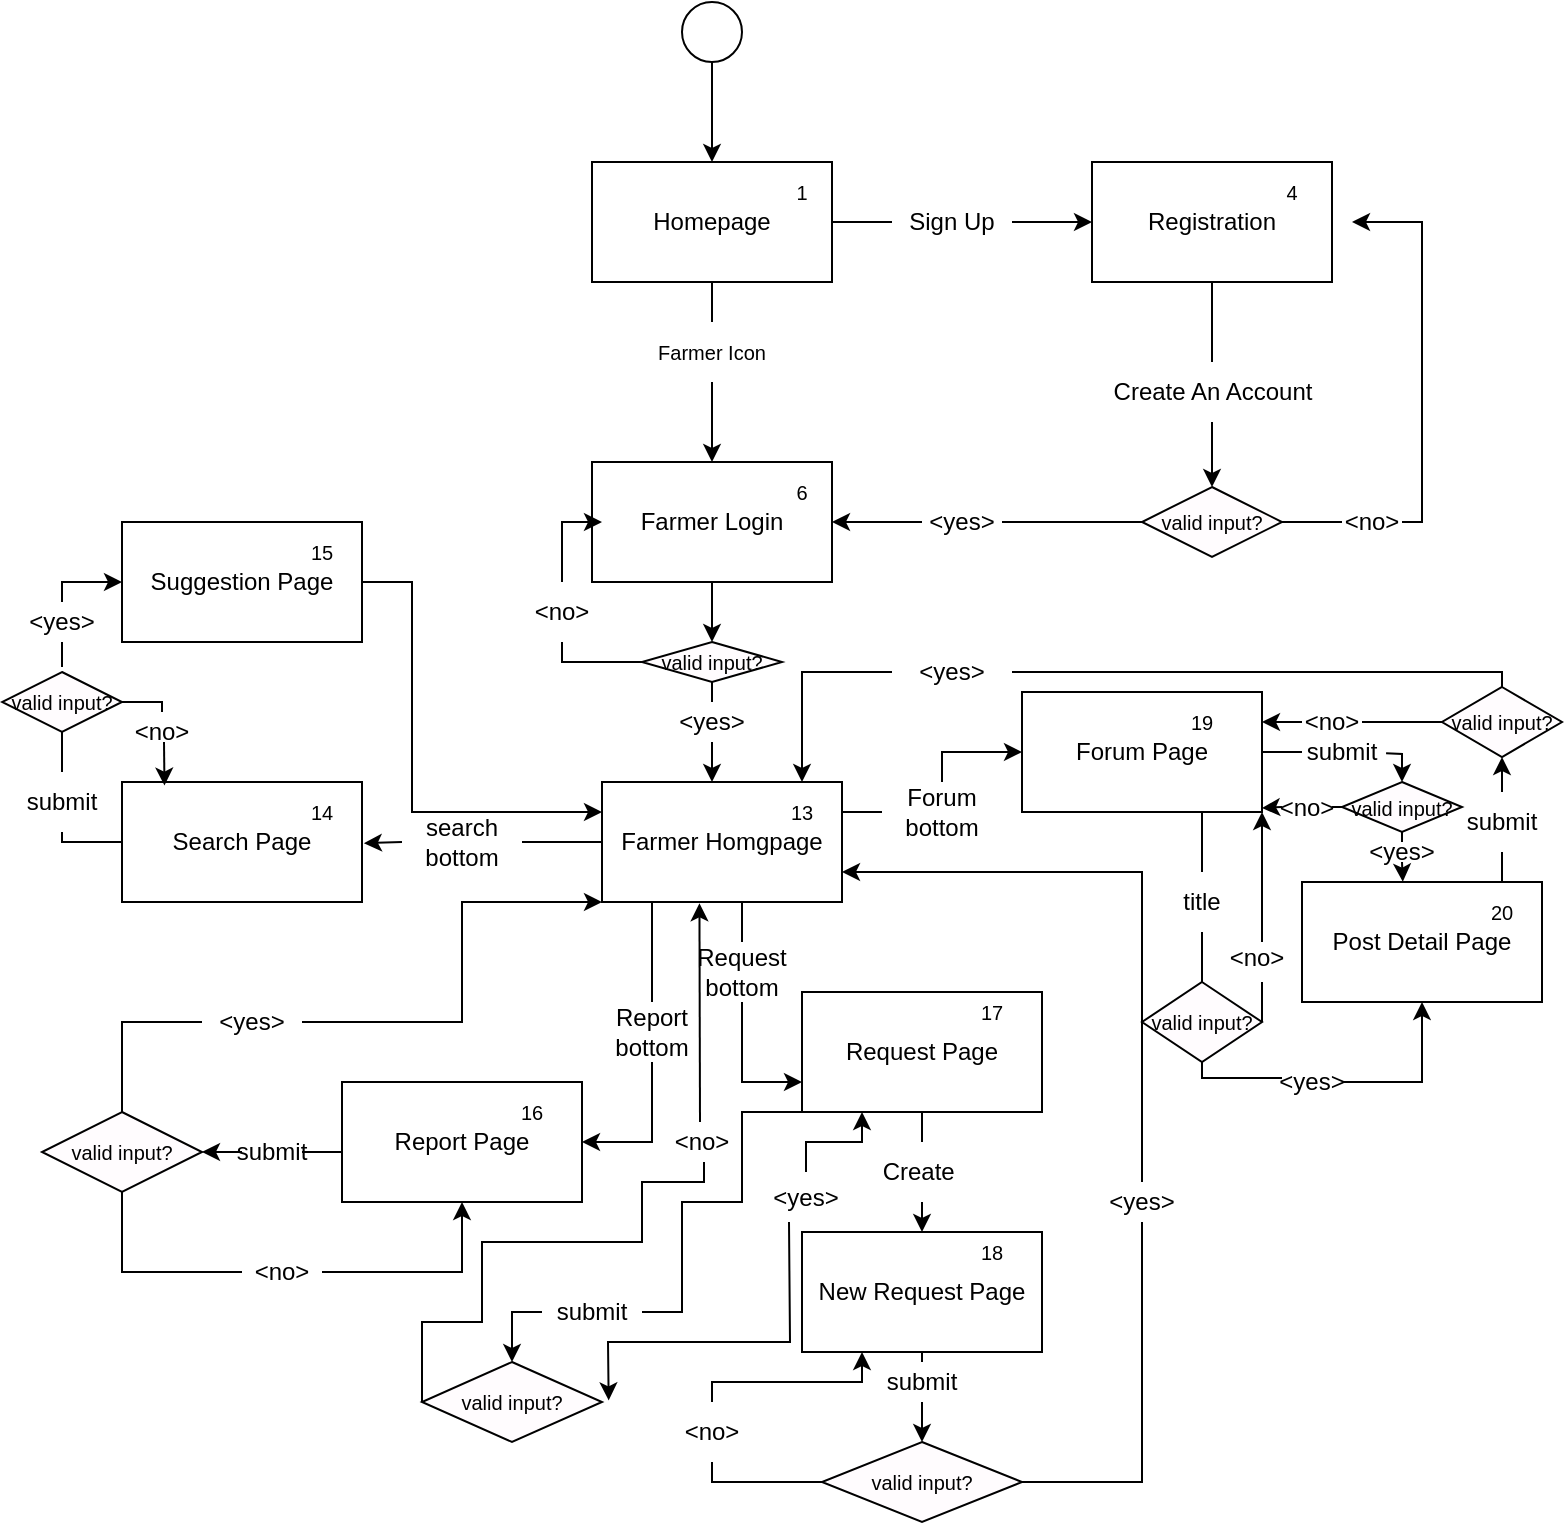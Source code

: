 <mxfile version="16.0.2" type="device"><diagram id="eV7qwutYXhIIOs2wXCP0" name="第 1 页"><mxGraphModel dx="1273" dy="1053" grid="1" gridSize="10" guides="1" tooltips="1" connect="1" arrows="1" fold="1" page="1" pageScale="1" pageWidth="827" pageHeight="1169" math="0" shadow="0"><root><mxCell id="0"/><mxCell id="1" parent="0"/><mxCell id="K3CAj2n9htsPDoKTDyYE-1" value="Homepage" style="rounded=0;whiteSpace=wrap;html=1;" vertex="1" parent="1"><mxGeometry x="305" y="170" width="120" height="60" as="geometry"/></mxCell><mxCell id="K3CAj2n9htsPDoKTDyYE-2" value="Registration" style="rounded=0;whiteSpace=wrap;html=1;" vertex="1" parent="1"><mxGeometry x="555" y="170" width="120" height="60" as="geometry"/></mxCell><mxCell id="K3CAj2n9htsPDoKTDyYE-3" value="" style="ellipse;whiteSpace=wrap;html=1;aspect=fixed;" vertex="1" parent="1"><mxGeometry x="350" y="90" width="30" height="30" as="geometry"/></mxCell><mxCell id="K3CAj2n9htsPDoKTDyYE-4" value="" style="endArrow=classic;html=1;rounded=0;entryX=0.5;entryY=0;entryDx=0;entryDy=0;exitX=0.5;exitY=1;exitDx=0;exitDy=0;" edge="1" parent="1" source="K3CAj2n9htsPDoKTDyYE-3" target="K3CAj2n9htsPDoKTDyYE-1"><mxGeometry width="50" height="50" relative="1" as="geometry"><mxPoint x="355" y="150" as="sourcePoint"/><mxPoint x="405" y="100" as="targetPoint"/></mxGeometry></mxCell><mxCell id="K3CAj2n9htsPDoKTDyYE-5" value="Farmer Login" style="rounded=0;whiteSpace=wrap;html=1;" vertex="1" parent="1"><mxGeometry x="305" y="320" width="120" height="60" as="geometry"/></mxCell><mxCell id="K3CAj2n9htsPDoKTDyYE-6" value="" style="endArrow=classic;html=1;rounded=0;exitX=1;exitY=0.5;exitDx=0;exitDy=0;entryX=0;entryY=0.5;entryDx=0;entryDy=0;startArrow=none;" edge="1" parent="1" source="K3CAj2n9htsPDoKTDyYE-7" target="K3CAj2n9htsPDoKTDyYE-2"><mxGeometry width="50" height="50" relative="1" as="geometry"><mxPoint x="495" y="340" as="sourcePoint"/><mxPoint x="545" y="290" as="targetPoint"/></mxGeometry></mxCell><mxCell id="K3CAj2n9htsPDoKTDyYE-9" value="" style="endArrow=classic;html=1;rounded=0;exitX=0.5;exitY=1;exitDx=0;exitDy=0;entryX=0.5;entryY=0;entryDx=0;entryDy=0;" edge="1" parent="1" source="K3CAj2n9htsPDoKTDyYE-5" target="K3CAj2n9htsPDoKTDyYE-10"><mxGeometry width="50" height="50" relative="1" as="geometry"><mxPoint x="370" y="380" as="sourcePoint"/><mxPoint x="370" y="410" as="targetPoint"/></mxGeometry></mxCell><mxCell id="K3CAj2n9htsPDoKTDyYE-10" value="&lt;span style=&quot;font-size: 10px&quot;&gt;valid input?&lt;/span&gt;" style="rhombus;whiteSpace=wrap;html=1;fillColor=#FFFCFE;" vertex="1" parent="1"><mxGeometry x="330" y="410" width="70" height="20" as="geometry"/></mxCell><mxCell id="K3CAj2n9htsPDoKTDyYE-11" value="" style="endArrow=classic;html=1;rounded=0;entryX=0;entryY=0.5;entryDx=0;entryDy=0;startArrow=none;" edge="1" parent="1" source="K3CAj2n9htsPDoKTDyYE-13"><mxGeometry width="50" height="50" relative="1" as="geometry"><mxPoint x="500" y="490" as="sourcePoint"/><mxPoint x="310" y="350" as="targetPoint"/><Array as="points"><mxPoint x="290" y="350"/></Array></mxGeometry></mxCell><mxCell id="K3CAj2n9htsPDoKTDyYE-12" value="" style="endArrow=classic;html=1;rounded=0;exitX=0.5;exitY=1;exitDx=0;exitDy=0;startArrow=none;" edge="1" parent="1" source="K3CAj2n9htsPDoKTDyYE-50"><mxGeometry width="50" height="50" relative="1" as="geometry"><mxPoint x="505" y="325" as="sourcePoint"/><mxPoint x="365" y="480" as="targetPoint"/></mxGeometry></mxCell><mxCell id="K3CAj2n9htsPDoKTDyYE-16" value="1" style="text;html=1;strokeColor=none;fillColor=none;align=center;verticalAlign=middle;whiteSpace=wrap;rounded=0;fontSize=10;" vertex="1" parent="1"><mxGeometry x="380" y="170" width="60" height="30" as="geometry"/></mxCell><mxCell id="K3CAj2n9htsPDoKTDyYE-17" value="4" style="text;html=1;strokeColor=none;fillColor=none;align=center;verticalAlign=middle;whiteSpace=wrap;rounded=0;fontSize=10;" vertex="1" parent="1"><mxGeometry x="625" y="170" width="60" height="30" as="geometry"/></mxCell><mxCell id="K3CAj2n9htsPDoKTDyYE-18" value="6" style="text;html=1;strokeColor=none;fillColor=none;align=center;verticalAlign=middle;whiteSpace=wrap;rounded=0;fontSize=10;" vertex="1" parent="1"><mxGeometry x="380" y="320" width="60" height="30" as="geometry"/></mxCell><mxCell id="K3CAj2n9htsPDoKTDyYE-23" value="" style="endArrow=classic;html=1;rounded=0;fontSize=10;exitX=0.5;exitY=1;exitDx=0;exitDy=0;startArrow=none;" edge="1" parent="1" source="K3CAj2n9htsPDoKTDyYE-26" target="K3CAj2n9htsPDoKTDyYE-24"><mxGeometry width="50" height="50" relative="1" as="geometry"><mxPoint x="400" y="340" as="sourcePoint"/><mxPoint x="622" y="280" as="targetPoint"/></mxGeometry></mxCell><mxCell id="K3CAj2n9htsPDoKTDyYE-24" value="valid input?" style="rhombus;whiteSpace=wrap;html=1;fontSize=10;fillColor=#FFFCFE;" vertex="1" parent="1"><mxGeometry x="580" y="332.5" width="70" height="35" as="geometry"/></mxCell><mxCell id="K3CAj2n9htsPDoKTDyYE-25" value="" style="endArrow=classic;html=1;rounded=0;fontSize=10;exitX=0;exitY=0.5;exitDx=0;exitDy=0;entryX=0.75;entryY=1;entryDx=0;entryDy=0;startArrow=none;strokeColor=#000000;" edge="1" parent="1" source="K3CAj2n9htsPDoKTDyYE-27" target="K3CAj2n9htsPDoKTDyYE-18"><mxGeometry width="50" height="50" relative="1" as="geometry"><mxPoint x="400" y="340" as="sourcePoint"/><mxPoint x="450" y="290" as="targetPoint"/><Array as="points"/></mxGeometry></mxCell><mxCell id="K3CAj2n9htsPDoKTDyYE-28" value="" style="endArrow=classic;html=1;rounded=0;fontSize=10;entryX=1;entryY=1;entryDx=0;entryDy=0;startArrow=none;exitX=1;exitY=0.5;exitDx=0;exitDy=0;" edge="1" parent="1" source="K3CAj2n9htsPDoKTDyYE-29" target="K3CAj2n9htsPDoKTDyYE-17"><mxGeometry width="50" height="50" relative="1" as="geometry"><mxPoint x="720" y="353" as="sourcePoint"/><mxPoint x="450" y="290" as="targetPoint"/><Array as="points"><mxPoint x="720" y="350"/><mxPoint x="720" y="280"/><mxPoint x="720" y="200"/></Array></mxGeometry></mxCell><mxCell id="K3CAj2n9htsPDoKTDyYE-7" value="Sign Up" style="text;html=1;strokeColor=none;fillColor=none;align=center;verticalAlign=middle;whiteSpace=wrap;rounded=0;" vertex="1" parent="1"><mxGeometry x="455" y="185" width="60" height="30" as="geometry"/></mxCell><mxCell id="K3CAj2n9htsPDoKTDyYE-35" value="" style="endArrow=none;html=1;rounded=0;exitX=1;exitY=0.5;exitDx=0;exitDy=0;entryX=0;entryY=0.5;entryDx=0;entryDy=0;" edge="1" parent="1" source="K3CAj2n9htsPDoKTDyYE-1" target="K3CAj2n9htsPDoKTDyYE-7"><mxGeometry width="50" height="50" relative="1" as="geometry"><mxPoint x="425" y="200" as="sourcePoint"/><mxPoint x="555" y="200" as="targetPoint"/></mxGeometry></mxCell><mxCell id="K3CAj2n9htsPDoKTDyYE-26" value="Create An Account" style="text;html=1;strokeColor=none;fillColor=none;align=center;verticalAlign=middle;whiteSpace=wrap;rounded=0;" vertex="1" parent="1"><mxGeometry x="562.5" y="270" width="105" height="30" as="geometry"/></mxCell><mxCell id="K3CAj2n9htsPDoKTDyYE-36" value="" style="endArrow=none;html=1;rounded=0;fontSize=10;exitX=0.5;exitY=1;exitDx=0;exitDy=0;" edge="1" parent="1" source="K3CAj2n9htsPDoKTDyYE-2" target="K3CAj2n9htsPDoKTDyYE-26"><mxGeometry width="50" height="50" relative="1" as="geometry"><mxPoint x="615" y="230" as="sourcePoint"/><mxPoint x="615" y="335" as="targetPoint"/></mxGeometry></mxCell><mxCell id="K3CAj2n9htsPDoKTDyYE-29" value="&amp;lt;no&amp;gt;" style="text;html=1;strokeColor=none;fillColor=none;align=center;verticalAlign=middle;whiteSpace=wrap;rounded=0;" vertex="1" parent="1"><mxGeometry x="680" y="340" width="30" height="20" as="geometry"/></mxCell><mxCell id="K3CAj2n9htsPDoKTDyYE-38" value="" style="endArrow=none;html=1;rounded=0;fontSize=10;exitX=1;exitY=0.5;exitDx=0;exitDy=0;" edge="1" parent="1" source="K3CAj2n9htsPDoKTDyYE-24" target="K3CAj2n9htsPDoKTDyYE-29"><mxGeometry width="50" height="50" relative="1" as="geometry"><mxPoint x="625" y="350" as="sourcePoint"/><mxPoint x="710" y="285" as="targetPoint"/><Array as="points"/></mxGeometry></mxCell><mxCell id="K3CAj2n9htsPDoKTDyYE-27" value="&amp;lt;yes&amp;gt;" style="text;html=1;strokeColor=none;fillColor=none;align=center;verticalAlign=middle;whiteSpace=wrap;rounded=0;" vertex="1" parent="1"><mxGeometry x="470" y="335" width="40" height="30" as="geometry"/></mxCell><mxCell id="K3CAj2n9htsPDoKTDyYE-41" value="" style="endArrow=none;html=1;rounded=0;fontSize=10;exitX=0;exitY=0.5;exitDx=0;exitDy=0;entryX=1;entryY=0.5;entryDx=0;entryDy=0;strokeColor=#000000;" edge="1" parent="1" source="K3CAj2n9htsPDoKTDyYE-24" target="K3CAj2n9htsPDoKTDyYE-27"><mxGeometry width="50" height="50" relative="1" as="geometry"><mxPoint x="605" y="350" as="sourcePoint"/><mxPoint x="425" y="350" as="targetPoint"/><Array as="points"><mxPoint x="570" y="350"/></Array></mxGeometry></mxCell><mxCell id="K3CAj2n9htsPDoKTDyYE-45" value="" style="endArrow=classic;html=1;rounded=0;fontSize=10;strokeColor=#000000;exitX=0.5;exitY=1;exitDx=0;exitDy=0;entryX=0.5;entryY=0;entryDx=0;entryDy=0;startArrow=none;" edge="1" parent="1" source="K3CAj2n9htsPDoKTDyYE-46" target="K3CAj2n9htsPDoKTDyYE-5"><mxGeometry width="50" height="50" relative="1" as="geometry"><mxPoint x="400" y="330" as="sourcePoint"/><mxPoint x="450" y="280" as="targetPoint"/></mxGeometry></mxCell><mxCell id="K3CAj2n9htsPDoKTDyYE-46" value="Farmer Icon" style="text;html=1;strokeColor=none;fillColor=none;align=center;verticalAlign=middle;whiteSpace=wrap;rounded=0;fontSize=10;" vertex="1" parent="1"><mxGeometry x="335" y="250" width="60" height="30" as="geometry"/></mxCell><mxCell id="K3CAj2n9htsPDoKTDyYE-47" value="" style="endArrow=none;html=1;rounded=0;fontSize=10;strokeColor=#000000;exitX=0.5;exitY=1;exitDx=0;exitDy=0;entryX=0.5;entryY=0;entryDx=0;entryDy=0;" edge="1" parent="1" source="K3CAj2n9htsPDoKTDyYE-1" target="K3CAj2n9htsPDoKTDyYE-46"><mxGeometry width="50" height="50" relative="1" as="geometry"><mxPoint x="365" y="230" as="sourcePoint"/><mxPoint x="365" y="320" as="targetPoint"/></mxGeometry></mxCell><mxCell id="K3CAj2n9htsPDoKTDyYE-13" value="&amp;lt;no&amp;gt;" style="text;html=1;strokeColor=none;fillColor=none;align=center;verticalAlign=middle;whiteSpace=wrap;rounded=0;" vertex="1" parent="1"><mxGeometry x="260" y="380" width="60" height="30" as="geometry"/></mxCell><mxCell id="K3CAj2n9htsPDoKTDyYE-48" value="" style="endArrow=none;html=1;rounded=0;exitX=0;exitY=0.5;exitDx=0;exitDy=0;" edge="1" parent="1" source="K3CAj2n9htsPDoKTDyYE-10" target="K3CAj2n9htsPDoKTDyYE-13"><mxGeometry width="50" height="50" relative="1" as="geometry"><mxPoint x="365" y="420" as="sourcePoint"/><mxPoint x="310" y="350" as="targetPoint"/><Array as="points"><mxPoint x="290" y="420"/></Array></mxGeometry></mxCell><mxCell id="K3CAj2n9htsPDoKTDyYE-50" value="&amp;lt;yes&amp;gt;" style="text;html=1;strokeColor=none;fillColor=none;align=center;verticalAlign=middle;whiteSpace=wrap;rounded=0;" vertex="1" parent="1"><mxGeometry x="340" y="440" width="50" height="20" as="geometry"/></mxCell><mxCell id="K3CAj2n9htsPDoKTDyYE-51" value="" style="endArrow=none;html=1;rounded=0;exitX=0.5;exitY=1;exitDx=0;exitDy=0;" edge="1" parent="1" source="K3CAj2n9htsPDoKTDyYE-10" target="K3CAj2n9htsPDoKTDyYE-50"><mxGeometry width="50" height="50" relative="1" as="geometry"><mxPoint x="370" y="430" as="sourcePoint"/><mxPoint x="370" y="475" as="targetPoint"/></mxGeometry></mxCell><mxCell id="K3CAj2n9htsPDoKTDyYE-53" value="Farmer Homgpage" style="rounded=0;whiteSpace=wrap;html=1;" vertex="1" parent="1"><mxGeometry x="310" y="480" width="120" height="60" as="geometry"/></mxCell><mxCell id="K3CAj2n9htsPDoKTDyYE-54" value="Search Page" style="rounded=0;whiteSpace=wrap;html=1;" vertex="1" parent="1"><mxGeometry x="70" y="480" width="120" height="60" as="geometry"/></mxCell><mxCell id="K3CAj2n9htsPDoKTDyYE-55" value="Report Page" style="rounded=0;whiteSpace=wrap;html=1;" vertex="1" parent="1"><mxGeometry x="180" y="630" width="120" height="60" as="geometry"/></mxCell><mxCell id="K3CAj2n9htsPDoKTDyYE-56" value="New Request Page" style="rounded=0;whiteSpace=wrap;html=1;" vertex="1" parent="1"><mxGeometry x="410" y="705" width="120" height="60" as="geometry"/></mxCell><mxCell id="K3CAj2n9htsPDoKTDyYE-57" value="Forum Page" style="rounded=0;whiteSpace=wrap;html=1;" vertex="1" parent="1"><mxGeometry x="520" y="435" width="120" height="60" as="geometry"/></mxCell><mxCell id="K3CAj2n9htsPDoKTDyYE-58" value="13" style="text;html=1;strokeColor=none;fillColor=none;align=center;verticalAlign=middle;whiteSpace=wrap;rounded=0;fontSize=10;" vertex="1" parent="1"><mxGeometry x="380" y="480" width="60" height="30" as="geometry"/></mxCell><mxCell id="K3CAj2n9htsPDoKTDyYE-59" value="14" style="text;html=1;strokeColor=none;fillColor=none;align=center;verticalAlign=middle;whiteSpace=wrap;rounded=0;fontSize=10;" vertex="1" parent="1"><mxGeometry x="140" y="480" width="60" height="30" as="geometry"/></mxCell><mxCell id="K3CAj2n9htsPDoKTDyYE-60" value="Suggestion Page" style="rounded=0;whiteSpace=wrap;html=1;" vertex="1" parent="1"><mxGeometry x="70" y="350" width="120" height="60" as="geometry"/></mxCell><mxCell id="K3CAj2n9htsPDoKTDyYE-61" value="15" style="text;html=1;strokeColor=none;fillColor=none;align=center;verticalAlign=middle;whiteSpace=wrap;rounded=0;fontSize=10;" vertex="1" parent="1"><mxGeometry x="140" y="350" width="60" height="30" as="geometry"/></mxCell><mxCell id="K3CAj2n9htsPDoKTDyYE-62" value="" style="endArrow=classic;html=1;rounded=0;fontSize=12;strokeColor=#000000;exitX=0;exitY=0.5;exitDx=0;exitDy=0;startArrow=none;entryX=0.849;entryY=1.02;entryDx=0;entryDy=0;entryPerimeter=0;" edge="1" parent="1" source="K3CAj2n9htsPDoKTDyYE-63" target="K3CAj2n9htsPDoKTDyYE-59"><mxGeometry width="50" height="50" relative="1" as="geometry"><mxPoint x="190" y="460" as="sourcePoint"/><mxPoint x="200" y="510" as="targetPoint"/></mxGeometry></mxCell><mxCell id="K3CAj2n9htsPDoKTDyYE-63" value="search bottom" style="text;html=1;strokeColor=none;fillColor=none;align=center;verticalAlign=middle;whiteSpace=wrap;rounded=0;fontSize=12;" vertex="1" parent="1"><mxGeometry x="210" y="495" width="60" height="30" as="geometry"/></mxCell><mxCell id="K3CAj2n9htsPDoKTDyYE-64" value="" style="endArrow=none;html=1;rounded=0;fontSize=12;strokeColor=#000000;exitX=0;exitY=0.5;exitDx=0;exitDy=0;" edge="1" parent="1" source="K3CAj2n9htsPDoKTDyYE-53" target="K3CAj2n9htsPDoKTDyYE-63"><mxGeometry width="50" height="50" relative="1" as="geometry"><mxPoint x="310" y="510" as="sourcePoint"/><mxPoint x="185" y="510" as="targetPoint"/></mxGeometry></mxCell><mxCell id="K3CAj2n9htsPDoKTDyYE-76" value="16" style="text;html=1;strokeColor=none;fillColor=none;align=center;verticalAlign=middle;whiteSpace=wrap;rounded=0;fontSize=10;" vertex="1" parent="1"><mxGeometry x="245" y="630" width="60" height="30" as="geometry"/></mxCell><mxCell id="K3CAj2n9htsPDoKTDyYE-77" value="" style="endArrow=classic;html=1;rounded=0;fontSize=12;strokeColor=#000000;exitX=0.5;exitY=1;exitDx=0;exitDy=0;startArrow=none;" edge="1" parent="1" source="K3CAj2n9htsPDoKTDyYE-80"><mxGeometry width="50" height="50" relative="1" as="geometry"><mxPoint x="320" y="460" as="sourcePoint"/><mxPoint x="300" y="660" as="targetPoint"/><Array as="points"><mxPoint x="335" y="660"/></Array></mxGeometry></mxCell><mxCell id="K3CAj2n9htsPDoKTDyYE-78" value="" style="endArrow=classic;html=1;rounded=0;fontSize=12;strokeColor=#000000;startArrow=none;exitX=0.5;exitY=1;exitDx=0;exitDy=0;entryX=0;entryY=0.75;entryDx=0;entryDy=0;" edge="1" parent="1" source="K3CAj2n9htsPDoKTDyYE-82" target="K3CAj2n9htsPDoKTDyYE-126"><mxGeometry width="50" height="50" relative="1" as="geometry"><mxPoint x="380" y="660" as="sourcePoint"/><mxPoint x="410" y="670" as="targetPoint"/><Array as="points"><mxPoint x="380" y="630"/></Array></mxGeometry></mxCell><mxCell id="K3CAj2n9htsPDoKTDyYE-80" value="Report bottom" style="text;html=1;strokeColor=none;fillColor=none;align=center;verticalAlign=middle;whiteSpace=wrap;rounded=0;fontSize=12;" vertex="1" parent="1"><mxGeometry x="305" y="590" width="60" height="30" as="geometry"/></mxCell><mxCell id="K3CAj2n9htsPDoKTDyYE-81" value="" style="endArrow=none;html=1;rounded=0;fontSize=12;strokeColor=#000000;entryX=0.5;entryY=0;entryDx=0;entryDy=0;" edge="1" parent="1" target="K3CAj2n9htsPDoKTDyYE-80"><mxGeometry width="50" height="50" relative="1" as="geometry"><mxPoint x="335" y="540" as="sourcePoint"/><mxPoint x="255" y="660" as="targetPoint"/><Array as="points"/></mxGeometry></mxCell><mxCell id="K3CAj2n9htsPDoKTDyYE-82" value="Request bottom" style="text;html=1;strokeColor=none;fillColor=none;align=center;verticalAlign=middle;whiteSpace=wrap;rounded=0;fontSize=12;" vertex="1" parent="1"><mxGeometry x="350" y="560" width="60" height="30" as="geometry"/></mxCell><mxCell id="K3CAj2n9htsPDoKTDyYE-83" value="" style="endArrow=none;html=1;rounded=0;fontSize=12;strokeColor=#000000;entryX=0.5;entryY=0;entryDx=0;entryDy=0;" edge="1" parent="1" target="K3CAj2n9htsPDoKTDyYE-82"><mxGeometry width="50" height="50" relative="1" as="geometry"><mxPoint x="380" y="540" as="sourcePoint"/><mxPoint x="410.0" y="660" as="targetPoint"/><Array as="points"/></mxGeometry></mxCell><mxCell id="K3CAj2n9htsPDoKTDyYE-85" value="&lt;span style=&quot;font-size: 10px&quot;&gt;valid input?&lt;/span&gt;" style="rhombus;whiteSpace=wrap;html=1;fillColor=#FFFCFE;" vertex="1" parent="1"><mxGeometry x="30" y="645" width="80" height="40" as="geometry"/></mxCell><mxCell id="K3CAj2n9htsPDoKTDyYE-86" value="" style="endArrow=classic;html=1;rounded=0;fontSize=12;strokeColor=#000000;entryX=1;entryY=0.5;entryDx=0;entryDy=0;startArrow=none;exitX=0;exitY=0.5;exitDx=0;exitDy=0;" edge="1" parent="1" source="K3CAj2n9htsPDoKTDyYE-168" target="K3CAj2n9htsPDoKTDyYE-85"><mxGeometry width="50" height="50" relative="1" as="geometry"><mxPoint x="160" y="665" as="sourcePoint"/><mxPoint x="80" y="660" as="targetPoint"/></mxGeometry></mxCell><mxCell id="K3CAj2n9htsPDoKTDyYE-88" value="" style="endArrow=classic;html=1;rounded=0;fontSize=12;strokeColor=#000000;exitX=1;exitY=0.5;exitDx=0;exitDy=0;entryX=0;entryY=1;entryDx=0;entryDy=0;startArrow=none;" edge="1" parent="1" source="K3CAj2n9htsPDoKTDyYE-91" target="K3CAj2n9htsPDoKTDyYE-53"><mxGeometry width="50" height="50" relative="1" as="geometry"><mxPoint x="70" y="640" as="sourcePoint"/><mxPoint x="60" y="615" as="targetPoint"/><Array as="points"><mxPoint x="240" y="600"/><mxPoint x="240" y="540"/></Array></mxGeometry></mxCell><mxCell id="K3CAj2n9htsPDoKTDyYE-91" value="&amp;lt;yes&amp;gt;" style="text;html=1;strokeColor=none;fillColor=none;align=center;verticalAlign=middle;whiteSpace=wrap;rounded=0;fontSize=12;" vertex="1" parent="1"><mxGeometry x="110" y="590" width="50" height="20" as="geometry"/></mxCell><mxCell id="K3CAj2n9htsPDoKTDyYE-92" value="" style="endArrow=none;html=1;rounded=0;fontSize=12;strokeColor=#000000;exitX=0.5;exitY=0;exitDx=0;exitDy=0;entryX=0;entryY=0.5;entryDx=0;entryDy=0;" edge="1" parent="1" source="K3CAj2n9htsPDoKTDyYE-85" target="K3CAj2n9htsPDoKTDyYE-91"><mxGeometry width="50" height="50" relative="1" as="geometry"><mxPoint x="70" y="647.5" as="sourcePoint"/><mxPoint x="310" y="540" as="targetPoint"/><Array as="points"><mxPoint x="70" y="600"/></Array></mxGeometry></mxCell><mxCell id="K3CAj2n9htsPDoKTDyYE-93" value="" style="endArrow=classic;html=1;rounded=0;fontSize=12;strokeColor=#000000;exitX=1;exitY=0.5;exitDx=0;exitDy=0;entryX=0.5;entryY=1;entryDx=0;entryDy=0;startArrow=none;" edge="1" parent="1" source="K3CAj2n9htsPDoKTDyYE-94" target="K3CAj2n9htsPDoKTDyYE-55"><mxGeometry width="50" height="50" relative="1" as="geometry"><mxPoint x="20" y="770" as="sourcePoint"/><mxPoint x="70" y="720" as="targetPoint"/><Array as="points"><mxPoint x="240" y="725"/></Array></mxGeometry></mxCell><mxCell id="K3CAj2n9htsPDoKTDyYE-94" value="&amp;lt;no&amp;gt;" style="text;html=1;strokeColor=none;fillColor=none;align=center;verticalAlign=middle;whiteSpace=wrap;rounded=0;fontSize=12;" vertex="1" parent="1"><mxGeometry x="130" y="710" width="40" height="30" as="geometry"/></mxCell><mxCell id="K3CAj2n9htsPDoKTDyYE-95" value="" style="endArrow=none;html=1;rounded=0;fontSize=12;strokeColor=#000000;exitX=0.5;exitY=1;exitDx=0;exitDy=0;entryX=0;entryY=0.5;entryDx=0;entryDy=0;" edge="1" parent="1" source="K3CAj2n9htsPDoKTDyYE-85" target="K3CAj2n9htsPDoKTDyYE-94"><mxGeometry width="50" height="50" relative="1" as="geometry"><mxPoint x="70" y="672.5" as="sourcePoint"/><mxPoint x="60" y="725" as="targetPoint"/><Array as="points"><mxPoint x="70" y="725"/></Array></mxGeometry></mxCell><mxCell id="K3CAj2n9htsPDoKTDyYE-96" value="18" style="text;html=1;strokeColor=none;fillColor=none;align=center;verticalAlign=middle;whiteSpace=wrap;rounded=0;fontSize=10;" vertex="1" parent="1"><mxGeometry x="475" y="700" width="60" height="30" as="geometry"/></mxCell><mxCell id="K3CAj2n9htsPDoKTDyYE-97" value="&lt;span style=&quot;font-size: 10px&quot;&gt;valid input?&lt;/span&gt;" style="rhombus;whiteSpace=wrap;html=1;fillColor=#FFFCFE;" vertex="1" parent="1"><mxGeometry x="420" y="810" width="100" height="40" as="geometry"/></mxCell><mxCell id="K3CAj2n9htsPDoKTDyYE-98" value="" style="endArrow=classic;html=1;rounded=0;fontSize=12;strokeColor=#000000;entryX=1;entryY=0.75;entryDx=0;entryDy=0;startArrow=none;" edge="1" parent="1" target="K3CAj2n9htsPDoKTDyYE-53"><mxGeometry width="50" height="50" relative="1" as="geometry"><mxPoint x="580" y="680" as="sourcePoint"/><mxPoint x="310.0" y="610" as="targetPoint"/><Array as="points"><mxPoint x="580" y="610"/><mxPoint x="580" y="525"/><mxPoint x="480" y="525"/></Array></mxGeometry></mxCell><mxCell id="K3CAj2n9htsPDoKTDyYE-99" value="&amp;lt;yes&amp;gt;" style="text;html=1;strokeColor=none;fillColor=none;align=center;verticalAlign=middle;whiteSpace=wrap;rounded=0;fontSize=12;" vertex="1" parent="1"><mxGeometry x="535" y="680" width="90" height="20" as="geometry"/></mxCell><mxCell id="K3CAj2n9htsPDoKTDyYE-100" value="" style="endArrow=none;html=1;rounded=0;fontSize=12;strokeColor=#000000;entryX=0.5;entryY=1;entryDx=0;entryDy=0;exitX=1;exitY=0.5;exitDx=0;exitDy=0;" edge="1" parent="1" source="K3CAj2n9htsPDoKTDyYE-97" target="K3CAj2n9htsPDoKTDyYE-99"><mxGeometry width="50" height="50" relative="1" as="geometry"><mxPoint x="500" y="787" as="sourcePoint"/><mxPoint x="590" y="787" as="targetPoint"/><Array as="points"><mxPoint x="580" y="830"/></Array></mxGeometry></mxCell><mxCell id="K3CAj2n9htsPDoKTDyYE-102" value="&amp;lt;no&amp;gt;" style="text;html=1;strokeColor=none;fillColor=none;align=center;verticalAlign=middle;whiteSpace=wrap;rounded=0;fontSize=12;" vertex="1" parent="1"><mxGeometry x="330" y="790" width="70" height="30" as="geometry"/></mxCell><mxCell id="K3CAj2n9htsPDoKTDyYE-104" value="" style="endArrow=none;html=1;rounded=0;fontSize=12;strokeColor=#000000;startArrow=none;exitX=0;exitY=0.5;exitDx=0;exitDy=0;entryX=0.5;entryY=1;entryDx=0;entryDy=0;" edge="1" parent="1" source="K3CAj2n9htsPDoKTDyYE-97" target="K3CAj2n9htsPDoKTDyYE-102"><mxGeometry width="50" height="50" relative="1" as="geometry"><mxPoint x="483" y="787" as="sourcePoint"/><mxPoint x="440" y="770" as="targetPoint"/><Array as="points"><mxPoint x="365" y="830"/></Array></mxGeometry></mxCell><mxCell id="K3CAj2n9htsPDoKTDyYE-106" value="" style="endArrow=classic;html=1;rounded=0;fontSize=12;strokeColor=#000000;exitX=0.5;exitY=1;exitDx=0;exitDy=0;startArrow=none;" edge="1" parent="1" source="K3CAj2n9htsPDoKTDyYE-170" target="K3CAj2n9htsPDoKTDyYE-97"><mxGeometry width="50" height="50" relative="1" as="geometry"><mxPoint x="470" y="700" as="sourcePoint"/><mxPoint x="470" y="560" as="targetPoint"/></mxGeometry></mxCell><mxCell id="K3CAj2n9htsPDoKTDyYE-107" value="19" style="text;html=1;strokeColor=none;fillColor=none;align=center;verticalAlign=middle;whiteSpace=wrap;rounded=0;fontSize=10;" vertex="1" parent="1"><mxGeometry x="580" y="435" width="60" height="30" as="geometry"/></mxCell><mxCell id="K3CAj2n9htsPDoKTDyYE-110" value="Post Detail Page" style="rounded=0;whiteSpace=wrap;html=1;" vertex="1" parent="1"><mxGeometry x="660" y="530" width="120" height="60" as="geometry"/></mxCell><mxCell id="K3CAj2n9htsPDoKTDyYE-112" value="" style="endArrow=classic;html=1;rounded=0;fontSize=12;strokeColor=#000000;entryX=0;entryY=0.5;entryDx=0;entryDy=0;startArrow=none;" edge="1" parent="1" target="K3CAj2n9htsPDoKTDyYE-60"><mxGeometry width="50" height="50" relative="1" as="geometry"><mxPoint x="40" y="390" as="sourcePoint"/><mxPoint x="310" y="570" as="targetPoint"/><Array as="points"><mxPoint x="40" y="380"/></Array></mxGeometry></mxCell><mxCell id="K3CAj2n9htsPDoKTDyYE-114" value="" style="endArrow=none;html=1;rounded=0;fontSize=12;strokeColor=#000000;exitX=0.5;exitY=0;exitDx=0;exitDy=0;entryX=0.25;entryY=1;entryDx=0;entryDy=0;startArrow=none;" edge="1" parent="1" source="K3CAj2n9htsPDoKTDyYE-166"><mxGeometry width="50" height="50" relative="1" as="geometry"><mxPoint x="100" y="480" as="sourcePoint"/><mxPoint x="40" y="452.5" as="targetPoint"/><Array as="points"/></mxGeometry></mxCell><mxCell id="K3CAj2n9htsPDoKTDyYE-115" value="" style="endArrow=classic;html=1;rounded=0;fontSize=12;strokeColor=#000000;entryX=0;entryY=0.25;entryDx=0;entryDy=0;" edge="1" parent="1" target="K3CAj2n9htsPDoKTDyYE-53"><mxGeometry width="50" height="50" relative="1" as="geometry"><mxPoint x="190" y="380" as="sourcePoint"/><mxPoint x="215" y="425" as="targetPoint"/><Array as="points"><mxPoint x="215" y="380"/><mxPoint x="215" y="495"/></Array></mxGeometry></mxCell><mxCell id="K3CAj2n9htsPDoKTDyYE-126" value="Request Page" style="rounded=0;whiteSpace=wrap;html=1;" vertex="1" parent="1"><mxGeometry x="410" y="585" width="120" height="60" as="geometry"/></mxCell><mxCell id="K3CAj2n9htsPDoKTDyYE-127" value="" style="endArrow=classic;html=1;rounded=0;fontSize=12;strokeColor=#000000;entryX=0.25;entryY=1;entryDx=0;entryDy=0;" edge="1" parent="1" target="K3CAj2n9htsPDoKTDyYE-56"><mxGeometry width="50" height="50" relative="1" as="geometry"><mxPoint x="365" y="790" as="sourcePoint"/><mxPoint x="410" y="560" as="targetPoint"/><Array as="points"><mxPoint x="365" y="780"/><mxPoint x="440" y="780"/></Array></mxGeometry></mxCell><mxCell id="K3CAj2n9htsPDoKTDyYE-128" value="17" style="text;html=1;strokeColor=none;fillColor=none;align=center;verticalAlign=middle;whiteSpace=wrap;rounded=0;fontSize=10;" vertex="1" parent="1"><mxGeometry x="475" y="580" width="60" height="30" as="geometry"/></mxCell><mxCell id="K3CAj2n9htsPDoKTDyYE-129" value="20" style="text;html=1;strokeColor=none;fillColor=none;align=center;verticalAlign=middle;whiteSpace=wrap;rounded=0;fontSize=10;" vertex="1" parent="1"><mxGeometry x="730" y="530" width="60" height="30" as="geometry"/></mxCell><mxCell id="K3CAj2n9htsPDoKTDyYE-131" value="" style="endArrow=classic;html=1;rounded=0;fontSize=12;strokeColor=#000000;entryX=0;entryY=0.5;entryDx=0;entryDy=0;startArrow=none;" edge="1" parent="1" target="K3CAj2n9htsPDoKTDyYE-57"><mxGeometry width="50" height="50" relative="1" as="geometry"><mxPoint x="480" y="480" as="sourcePoint"/><mxPoint x="530" y="410" as="targetPoint"/><Array as="points"><mxPoint x="480" y="465"/></Array></mxGeometry></mxCell><mxCell id="K3CAj2n9htsPDoKTDyYE-132" value="Forum bottom" style="text;html=1;strokeColor=none;fillColor=none;align=center;verticalAlign=middle;whiteSpace=wrap;rounded=0;fontSize=12;" vertex="1" parent="1"><mxGeometry x="450" y="480" width="60" height="30" as="geometry"/></mxCell><mxCell id="K3CAj2n9htsPDoKTDyYE-133" value="" style="endArrow=none;html=1;rounded=0;fontSize=12;strokeColor=#000000;entryX=0;entryY=0.5;entryDx=0;entryDy=0;" edge="1" parent="1" target="K3CAj2n9htsPDoKTDyYE-132"><mxGeometry width="50" height="50" relative="1" as="geometry"><mxPoint x="430" y="510" as="sourcePoint"/><mxPoint x="520.0" y="465" as="targetPoint"/><Array as="points"><mxPoint x="430" y="495"/></Array></mxGeometry></mxCell><mxCell id="K3CAj2n9htsPDoKTDyYE-136" value="" style="endArrow=classic;html=1;rounded=0;fontSize=12;strokeColor=#000000;entryX=0.5;entryY=1;entryDx=0;entryDy=0;startArrow=none;" edge="1" parent="1" source="K3CAj2n9htsPDoKTDyYE-172" target="K3CAj2n9htsPDoKTDyYE-137"><mxGeometry width="50" height="50" relative="1" as="geometry"><mxPoint x="760" y="530" as="sourcePoint"/><mxPoint x="750" y="460" as="targetPoint"/></mxGeometry></mxCell><mxCell id="K3CAj2n9htsPDoKTDyYE-137" value="&lt;span&gt;valid input?&lt;/span&gt;" style="rhombus;whiteSpace=wrap;html=1;fontSize=10;fillColor=#FFFCFE;" vertex="1" parent="1"><mxGeometry x="730" y="432.5" width="60" height="35" as="geometry"/></mxCell><mxCell id="K3CAj2n9htsPDoKTDyYE-138" value="" style="endArrow=classic;html=1;rounded=0;fontSize=12;strokeColor=#000000;exitX=0;exitY=0.5;exitDx=0;exitDy=0;entryX=1;entryY=0.5;entryDx=0;entryDy=0;startArrow=none;" edge="1" parent="1" source="K3CAj2n9htsPDoKTDyYE-148" target="K3CAj2n9htsPDoKTDyYE-107"><mxGeometry width="50" height="50" relative="1" as="geometry"><mxPoint x="610" y="530" as="sourcePoint"/><mxPoint x="660" y="480" as="targetPoint"/><Array as="points"/></mxGeometry></mxCell><mxCell id="K3CAj2n9htsPDoKTDyYE-139" value="" style="endArrow=classic;html=1;rounded=0;fontSize=12;strokeColor=#000000;entryX=0.5;entryY=0;entryDx=0;entryDy=0;startArrow=none;" edge="1" parent="1" source="K3CAj2n9htsPDoKTDyYE-140" target="K3CAj2n9htsPDoKTDyYE-58"><mxGeometry width="50" height="50" relative="1" as="geometry"><mxPoint x="460" y="425" as="sourcePoint"/><mxPoint x="660" y="480" as="targetPoint"/><Array as="points"><mxPoint x="410" y="425"/></Array></mxGeometry></mxCell><mxCell id="K3CAj2n9htsPDoKTDyYE-141" value="" style="endArrow=none;html=1;rounded=0;fontSize=12;strokeColor=#000000;exitX=0.5;exitY=0;exitDx=0;exitDy=0;entryX=1;entryY=0.5;entryDx=0;entryDy=0;" edge="1" parent="1" source="K3CAj2n9htsPDoKTDyYE-137" target="K3CAj2n9htsPDoKTDyYE-140"><mxGeometry width="50" height="50" relative="1" as="geometry"><mxPoint x="750" y="427.5" as="sourcePoint"/><mxPoint x="440" y="428" as="targetPoint"/><Array as="points"><mxPoint x="760" y="425"/></Array></mxGeometry></mxCell><mxCell id="K3CAj2n9htsPDoKTDyYE-140" value="&amp;lt;yes&amp;gt;" style="text;html=1;strokeColor=none;fillColor=none;align=center;verticalAlign=middle;whiteSpace=wrap;rounded=0;fontSize=12;" vertex="1" parent="1"><mxGeometry x="455" y="410" width="60" height="30" as="geometry"/></mxCell><mxCell id="K3CAj2n9htsPDoKTDyYE-148" value="&amp;lt;no&amp;gt;" style="text;html=1;strokeColor=none;fillColor=none;align=center;verticalAlign=middle;whiteSpace=wrap;rounded=0;fontSize=12;" vertex="1" parent="1"><mxGeometry x="660" y="435" width="30" height="30" as="geometry"/></mxCell><mxCell id="K3CAj2n9htsPDoKTDyYE-149" value="" style="endArrow=none;html=1;rounded=0;fontSize=12;strokeColor=#000000;exitX=0;exitY=0.5;exitDx=0;exitDy=0;entryX=1;entryY=0.5;entryDx=0;entryDy=0;" edge="1" parent="1" source="K3CAj2n9htsPDoKTDyYE-137" target="K3CAj2n9htsPDoKTDyYE-148"><mxGeometry width="50" height="50" relative="1" as="geometry"><mxPoint x="740" y="440" as="sourcePoint"/><mxPoint x="640" y="450" as="targetPoint"/><Array as="points"><mxPoint x="730" y="450"/></Array></mxGeometry></mxCell><mxCell id="K3CAj2n9htsPDoKTDyYE-151" value="" style="endArrow=classic;html=1;rounded=0;fontSize=12;strokeColor=#000000;exitX=0.5;exitY=1;exitDx=0;exitDy=0;startArrow=none;" edge="1" parent="1" source="K3CAj2n9htsPDoKTDyYE-150" target="K3CAj2n9htsPDoKTDyYE-56"><mxGeometry width="50" height="50" relative="1" as="geometry"><mxPoint x="580" y="740" as="sourcePoint"/><mxPoint x="630" y="690" as="targetPoint"/></mxGeometry></mxCell><mxCell id="K3CAj2n9htsPDoKTDyYE-150" value="Create&amp;nbsp;" style="text;html=1;strokeColor=none;fillColor=none;align=center;verticalAlign=middle;whiteSpace=wrap;rounded=0;fontSize=12;" vertex="1" parent="1"><mxGeometry x="440" y="660" width="60" height="30" as="geometry"/></mxCell><mxCell id="K3CAj2n9htsPDoKTDyYE-152" value="" style="endArrow=none;html=1;rounded=0;fontSize=12;strokeColor=#000000;exitX=0.5;exitY=1;exitDx=0;exitDy=0;" edge="1" parent="1" source="K3CAj2n9htsPDoKTDyYE-126" target="K3CAj2n9htsPDoKTDyYE-150"><mxGeometry width="50" height="50" relative="1" as="geometry"><mxPoint x="470" y="645" as="sourcePoint"/><mxPoint x="470" y="705" as="targetPoint"/></mxGeometry></mxCell><mxCell id="K3CAj2n9htsPDoKTDyYE-153" value="submit" style="text;html=1;strokeColor=none;fillColor=none;align=center;verticalAlign=middle;whiteSpace=wrap;rounded=0;fontSize=12;" vertex="1" parent="1"><mxGeometry x="660" y="455" width="40" height="20" as="geometry"/></mxCell><mxCell id="K3CAj2n9htsPDoKTDyYE-154" value="" style="endArrow=none;html=1;rounded=0;fontSize=12;strokeColor=#000000;exitX=1;exitY=0.5;exitDx=0;exitDy=0;" edge="1" parent="1" source="K3CAj2n9htsPDoKTDyYE-57"><mxGeometry width="50" height="50" relative="1" as="geometry"><mxPoint x="640" y="465" as="sourcePoint"/><mxPoint x="660" y="465" as="targetPoint"/><Array as="points"/></mxGeometry></mxCell><mxCell id="K3CAj2n9htsPDoKTDyYE-158" value="&lt;span style=&quot;font-size: 10px&quot;&gt;valid input?&lt;/span&gt;" style="rhombus;whiteSpace=wrap;html=1;fillColor=#FFFCFE;" vertex="1" parent="1"><mxGeometry x="10" y="425" width="60" height="30" as="geometry"/></mxCell><mxCell id="K3CAj2n9htsPDoKTDyYE-159" value="&amp;lt;yes&amp;gt;" style="text;html=1;strokeColor=none;fillColor=none;align=center;verticalAlign=middle;whiteSpace=wrap;rounded=0;fontSize=12;" vertex="1" parent="1"><mxGeometry x="30" y="390" width="20" height="20" as="geometry"/></mxCell><mxCell id="K3CAj2n9htsPDoKTDyYE-160" value="" style="endArrow=none;html=1;rounded=0;fontSize=12;strokeColor=#000000;startArrow=none;exitX=0.25;exitY=0;exitDx=0;exitDy=0;" edge="1" parent="1"><mxGeometry width="50" height="50" relative="1" as="geometry"><mxPoint x="40" y="422.5" as="sourcePoint"/><mxPoint x="40" y="410" as="targetPoint"/><Array as="points"/></mxGeometry></mxCell><mxCell id="K3CAj2n9htsPDoKTDyYE-161" value="" style="endArrow=classic;html=1;rounded=0;fontSize=12;strokeColor=#000000;entryX=0.177;entryY=0.03;entryDx=0;entryDy=0;entryPerimeter=0;startArrow=none;" edge="1" parent="1" target="K3CAj2n9htsPDoKTDyYE-54"><mxGeometry width="50" height="50" relative="1" as="geometry"><mxPoint x="91" y="460" as="sourcePoint"/><mxPoint x="180" y="410" as="targetPoint"/><Array as="points"/></mxGeometry></mxCell><mxCell id="K3CAj2n9htsPDoKTDyYE-162" value="&amp;lt;no&amp;gt;" style="text;html=1;strokeColor=none;fillColor=none;align=center;verticalAlign=middle;whiteSpace=wrap;rounded=0;fontSize=12;" vertex="1" parent="1"><mxGeometry x="80" y="445" width="20" height="20" as="geometry"/></mxCell><mxCell id="K3CAj2n9htsPDoKTDyYE-163" value="" style="endArrow=none;html=1;rounded=0;fontSize=12;strokeColor=#000000;exitX=1;exitY=0.5;exitDx=0;exitDy=0;entryX=0.5;entryY=0;entryDx=0;entryDy=0;" edge="1" parent="1" source="K3CAj2n9htsPDoKTDyYE-158" target="K3CAj2n9htsPDoKTDyYE-162"><mxGeometry width="50" height="50" relative="1" as="geometry"><mxPoint x="70" y="440" as="sourcePoint"/><mxPoint x="91.24" y="481.8" as="targetPoint"/><Array as="points"><mxPoint x="90" y="440"/></Array></mxGeometry></mxCell><mxCell id="K3CAj2n9htsPDoKTDyYE-166" value="submit" style="text;html=1;strokeColor=none;fillColor=none;align=center;verticalAlign=middle;whiteSpace=wrap;rounded=0;fontSize=12;" vertex="1" parent="1"><mxGeometry x="10" y="475" width="60" height="30" as="geometry"/></mxCell><mxCell id="K3CAj2n9htsPDoKTDyYE-167" value="" style="endArrow=none;html=1;rounded=0;fontSize=12;strokeColor=#000000;exitX=0;exitY=0.5;exitDx=0;exitDy=0;entryX=0.5;entryY=1;entryDx=0;entryDy=0;" edge="1" parent="1" source="K3CAj2n9htsPDoKTDyYE-54" target="K3CAj2n9htsPDoKTDyYE-166"><mxGeometry width="50" height="50" relative="1" as="geometry"><mxPoint x="70" y="510" as="sourcePoint"/><mxPoint x="40" y="452.5" as="targetPoint"/><Array as="points"><mxPoint x="40" y="510"/></Array></mxGeometry></mxCell><mxCell id="K3CAj2n9htsPDoKTDyYE-168" value="submit" style="text;html=1;strokeColor=none;fillColor=none;align=center;verticalAlign=middle;whiteSpace=wrap;rounded=0;fontSize=12;" vertex="1" parent="1"><mxGeometry x="130" y="652.5" width="30" height="25" as="geometry"/></mxCell><mxCell id="K3CAj2n9htsPDoKTDyYE-169" value="" style="endArrow=none;html=1;rounded=0;fontSize=12;strokeColor=#000000;entryX=1;entryY=0.5;entryDx=0;entryDy=0;" edge="1" parent="1" target="K3CAj2n9htsPDoKTDyYE-168"><mxGeometry width="50" height="50" relative="1" as="geometry"><mxPoint x="180" y="665" as="sourcePoint"/><mxPoint x="110" y="665" as="targetPoint"/></mxGeometry></mxCell><mxCell id="K3CAj2n9htsPDoKTDyYE-170" value="submit" style="text;html=1;strokeColor=none;fillColor=none;align=center;verticalAlign=middle;whiteSpace=wrap;rounded=0;fontSize=12;" vertex="1" parent="1"><mxGeometry x="445" y="770" width="50" height="20" as="geometry"/></mxCell><mxCell id="K3CAj2n9htsPDoKTDyYE-171" value="" style="endArrow=none;html=1;rounded=0;fontSize=12;strokeColor=#000000;exitX=0.5;exitY=1;exitDx=0;exitDy=0;" edge="1" parent="1" source="K3CAj2n9htsPDoKTDyYE-56" target="K3CAj2n9htsPDoKTDyYE-170"><mxGeometry width="50" height="50" relative="1" as="geometry"><mxPoint x="470" y="765" as="sourcePoint"/><mxPoint x="470" y="810" as="targetPoint"/></mxGeometry></mxCell><mxCell id="K3CAj2n9htsPDoKTDyYE-172" value="submit" style="text;html=1;strokeColor=none;fillColor=none;align=center;verticalAlign=middle;whiteSpace=wrap;rounded=0;fontSize=12;" vertex="1" parent="1"><mxGeometry x="730" y="485" width="60" height="30" as="geometry"/></mxCell><mxCell id="K3CAj2n9htsPDoKTDyYE-173" value="" style="endArrow=none;html=1;rounded=0;fontSize=12;strokeColor=#000000;entryX=0.5;entryY=1;entryDx=0;entryDy=0;" edge="1" parent="1" target="K3CAj2n9htsPDoKTDyYE-172"><mxGeometry width="50" height="50" relative="1" as="geometry"><mxPoint x="760" y="530" as="sourcePoint"/><mxPoint x="760" y="467.5" as="targetPoint"/></mxGeometry></mxCell><mxCell id="K3CAj2n9htsPDoKTDyYE-174" value="" style="endArrow=classic;html=1;rounded=0;fontSize=12;strokeColor=#000000;entryX=0.5;entryY=1;entryDx=0;entryDy=0;startArrow=none;" edge="1" parent="1" target="K3CAj2n9htsPDoKTDyYE-110"><mxGeometry width="50" height="50" relative="1" as="geometry"><mxPoint x="680" y="630" as="sourcePoint"/><mxPoint x="590" y="600" as="targetPoint"/><Array as="points"><mxPoint x="720" y="630"/></Array></mxGeometry></mxCell><mxCell id="K3CAj2n9htsPDoKTDyYE-175" value="title" style="text;html=1;strokeColor=none;fillColor=none;align=center;verticalAlign=middle;whiteSpace=wrap;rounded=0;fontSize=12;" vertex="1" parent="1"><mxGeometry x="590" y="525" width="40" height="30" as="geometry"/></mxCell><mxCell id="K3CAj2n9htsPDoKTDyYE-176" value="" style="endArrow=none;html=1;rounded=0;fontSize=12;strokeColor=#000000;exitX=0.75;exitY=1;exitDx=0;exitDy=0;entryX=0.5;entryY=0;entryDx=0;entryDy=0;" edge="1" parent="1" source="K3CAj2n9htsPDoKTDyYE-57" target="K3CAj2n9htsPDoKTDyYE-175"><mxGeometry width="50" height="50" relative="1" as="geometry"><mxPoint x="610" y="495" as="sourcePoint"/><mxPoint x="660" y="560" as="targetPoint"/><Array as="points"/></mxGeometry></mxCell><mxCell id="K3CAj2n9htsPDoKTDyYE-178" value="" style="endArrow=none;html=1;rounded=0;fontSize=12;strokeColor=#000000;exitX=0.5;exitY=1;exitDx=0;exitDy=0;entryX=0.5;entryY=1;entryDx=0;entryDy=0;startArrow=none;" edge="1" parent="1" source="K3CAj2n9htsPDoKTDyYE-175"><mxGeometry width="50" height="50" relative="1" as="geometry"><mxPoint x="610" y="535" as="sourcePoint"/><mxPoint x="610" y="595" as="targetPoint"/><Array as="points"/></mxGeometry></mxCell><mxCell id="K3CAj2n9htsPDoKTDyYE-179" value="&lt;span style=&quot;font-size: 10px&quot;&gt;valid input?&lt;/span&gt;" style="rhombus;whiteSpace=wrap;html=1;rounded=0;fontSize=12;fillColor=#FFFCFE;" vertex="1" parent="1"><mxGeometry x="580" y="580" width="60" height="40" as="geometry"/></mxCell><mxCell id="K3CAj2n9htsPDoKTDyYE-180" value="" style="endArrow=none;html=1;rounded=0;fontSize=12;strokeColor=#000000;entryX=0.5;entryY=1;entryDx=0;entryDy=0;startArrow=none;" edge="1" parent="1" target="K3CAj2n9htsPDoKTDyYE-179"><mxGeometry width="50" height="50" relative="1" as="geometry"><mxPoint x="610" y="620" as="sourcePoint"/><mxPoint x="720" y="590" as="targetPoint"/><Array as="points"/></mxGeometry></mxCell><mxCell id="K3CAj2n9htsPDoKTDyYE-181" value="&amp;lt;yes&amp;gt;" style="text;html=1;strokeColor=none;fillColor=none;align=center;verticalAlign=middle;whiteSpace=wrap;rounded=0;fontSize=12;" vertex="1" parent="1"><mxGeometry x="650" y="620" width="30" height="20" as="geometry"/></mxCell><mxCell id="K3CAj2n9htsPDoKTDyYE-182" value="" style="endArrow=none;html=1;rounded=0;fontSize=12;strokeColor=#000000;startArrow=none;" edge="1" parent="1"><mxGeometry width="50" height="50" relative="1" as="geometry"><mxPoint x="610" y="620" as="sourcePoint"/><mxPoint x="650" y="628" as="targetPoint"/><Array as="points"><mxPoint x="610" y="628"/></Array></mxGeometry></mxCell><mxCell id="K3CAj2n9htsPDoKTDyYE-187" value="" style="endArrow=classic;html=1;rounded=0;fontSize=12;strokeColor=#000000;entryX=1;entryY=1;entryDx=0;entryDy=0;startArrow=none;" edge="1" parent="1" target="K3CAj2n9htsPDoKTDyYE-57"><mxGeometry width="50" height="50" relative="1" as="geometry"><mxPoint x="640" y="560" as="sourcePoint"/><mxPoint x="570" y="510" as="targetPoint"/></mxGeometry></mxCell><mxCell id="K3CAj2n9htsPDoKTDyYE-188" value="&amp;lt;no&amp;gt;" style="text;html=1;strokeColor=none;fillColor=none;align=center;verticalAlign=middle;whiteSpace=wrap;rounded=0;fontSize=12;" vertex="1" parent="1"><mxGeometry x="625" y="555" width="25" height="25" as="geometry"/></mxCell><mxCell id="K3CAj2n9htsPDoKTDyYE-189" value="" style="endArrow=none;html=1;rounded=0;fontSize=12;strokeColor=#000000;exitX=1;exitY=0.5;exitDx=0;exitDy=0;" edge="1" parent="1" source="K3CAj2n9htsPDoKTDyYE-179"><mxGeometry width="50" height="50" relative="1" as="geometry"><mxPoint x="640" y="600" as="sourcePoint"/><mxPoint x="640" y="580" as="targetPoint"/></mxGeometry></mxCell><mxCell id="K3CAj2n9htsPDoKTDyYE-190" value="&lt;span style=&quot;font-size: 10px&quot;&gt;valid input?&lt;/span&gt;" style="rhombus;whiteSpace=wrap;html=1;rounded=0;fontSize=12;fillColor=#FFFCFE;" vertex="1" parent="1"><mxGeometry x="680" y="480" width="60" height="25" as="geometry"/></mxCell><mxCell id="K3CAj2n9htsPDoKTDyYE-191" value="" style="endArrow=classic;html=1;rounded=0;fontSize=12;strokeColor=#000000;exitX=0;exitY=0.5;exitDx=0;exitDy=0;startArrow=none;" edge="1" parent="1" source="K3CAj2n9htsPDoKTDyYE-192"><mxGeometry width="50" height="50" relative="1" as="geometry"><mxPoint x="600" y="560" as="sourcePoint"/><mxPoint x="640" y="493" as="targetPoint"/></mxGeometry></mxCell><mxCell id="K3CAj2n9htsPDoKTDyYE-192" value="&amp;lt;no&amp;gt;" style="text;html=1;strokeColor=none;fillColor=none;align=center;verticalAlign=middle;whiteSpace=wrap;rounded=0;fontSize=12;" vertex="1" parent="1"><mxGeometry x="650" y="482.5" width="25" height="20" as="geometry"/></mxCell><mxCell id="K3CAj2n9htsPDoKTDyYE-194" value="" style="endArrow=none;html=1;rounded=0;fontSize=12;strokeColor=#000000;exitX=0;exitY=0.5;exitDx=0;exitDy=0;" edge="1" parent="1" source="K3CAj2n9htsPDoKTDyYE-190" target="K3CAj2n9htsPDoKTDyYE-192"><mxGeometry width="50" height="50" relative="1" as="geometry"><mxPoint x="680" y="492.5" as="sourcePoint"/><mxPoint x="640" y="493.0" as="targetPoint"/></mxGeometry></mxCell><mxCell id="K3CAj2n9htsPDoKTDyYE-195" value="&amp;lt;yes&amp;gt;" style="text;html=1;strokeColor=none;fillColor=none;align=center;verticalAlign=middle;whiteSpace=wrap;rounded=0;fontSize=12;" vertex="1" parent="1"><mxGeometry x="690" y="510" width="40" height="10" as="geometry"/></mxCell><mxCell id="K3CAj2n9htsPDoKTDyYE-199" value="" style="endArrow=classic;html=1;rounded=0;fontSize=12;strokeColor=#000000;exitX=1.051;exitY=0.533;exitDx=0;exitDy=0;exitPerimeter=0;entryX=0.5;entryY=0;entryDx=0;entryDy=0;" edge="1" parent="1" source="K3CAj2n9htsPDoKTDyYE-153" target="K3CAj2n9htsPDoKTDyYE-190"><mxGeometry width="50" height="50" relative="1" as="geometry"><mxPoint x="680" y="530" as="sourcePoint"/><mxPoint x="730" y="480" as="targetPoint"/><Array as="points"><mxPoint x="710" y="466"/></Array></mxGeometry></mxCell><mxCell id="K3CAj2n9htsPDoKTDyYE-200" value="" style="endArrow=classic;html=1;rounded=0;fontSize=12;strokeColor=#000000;exitX=0.5;exitY=1;exitDx=0;exitDy=0;entryX=0.42;entryY=-0.003;entryDx=0;entryDy=0;entryPerimeter=0;" edge="1" parent="1" source="K3CAj2n9htsPDoKTDyYE-195" target="K3CAj2n9htsPDoKTDyYE-110"><mxGeometry width="50" height="50" relative="1" as="geometry"><mxPoint x="680" y="530" as="sourcePoint"/><mxPoint x="730" y="480" as="targetPoint"/></mxGeometry></mxCell><mxCell id="K3CAj2n9htsPDoKTDyYE-201" value="" style="endArrow=none;html=1;rounded=0;fontSize=12;strokeColor=#000000;exitX=0.5;exitY=0;exitDx=0;exitDy=0;entryX=0.5;entryY=0;entryDx=0;entryDy=0;" edge="1" parent="1" source="K3CAj2n9htsPDoKTDyYE-195" target="K3CAj2n9htsPDoKTDyYE-195"><mxGeometry width="50" height="50" relative="1" as="geometry"><mxPoint x="680" y="530" as="sourcePoint"/><mxPoint x="730" y="480" as="targetPoint"/></mxGeometry></mxCell><mxCell id="K3CAj2n9htsPDoKTDyYE-203" value="" style="endArrow=none;html=1;rounded=0;fontSize=12;strokeColor=#000000;exitX=0.5;exitY=1;exitDx=0;exitDy=0;entryX=0.5;entryY=0;entryDx=0;entryDy=0;" edge="1" parent="1" source="K3CAj2n9htsPDoKTDyYE-190" target="K3CAj2n9htsPDoKTDyYE-195"><mxGeometry width="50" height="50" relative="1" as="geometry"><mxPoint x="660" y="530" as="sourcePoint"/><mxPoint x="710" y="480" as="targetPoint"/></mxGeometry></mxCell><mxCell id="K3CAj2n9htsPDoKTDyYE-205" value="&lt;span style=&quot;font-size: 10px&quot;&gt;valid input?&lt;/span&gt;" style="rhombus;whiteSpace=wrap;html=1;fillColor=#FFFCFE;" vertex="1" parent="1"><mxGeometry x="220" y="770" width="90" height="40" as="geometry"/></mxCell><mxCell id="K3CAj2n9htsPDoKTDyYE-206" value="" style="endArrow=classic;html=1;rounded=0;fontSize=12;strokeColor=#000000;entryX=0.5;entryY=0;entryDx=0;entryDy=0;startArrow=none;exitX=0;exitY=0.5;exitDx=0;exitDy=0;" edge="1" parent="1" source="K3CAj2n9htsPDoKTDyYE-208" target="K3CAj2n9htsPDoKTDyYE-205"><mxGeometry width="50" height="50" relative="1" as="geometry"><mxPoint x="280" y="740" as="sourcePoint"/><mxPoint x="390" y="600" as="targetPoint"/><Array as="points"><mxPoint x="265" y="745"/></Array></mxGeometry></mxCell><mxCell id="K3CAj2n9htsPDoKTDyYE-207" value="" style="endArrow=classic;html=1;rounded=0;fontSize=12;strokeColor=#000000;entryX=0.406;entryY=1.011;entryDx=0;entryDy=0;entryPerimeter=0;startArrow=none;" edge="1" parent="1" target="K3CAj2n9htsPDoKTDyYE-53"><mxGeometry width="50" height="50" relative="1" as="geometry"><mxPoint x="359" y="650" as="sourcePoint"/><mxPoint x="390" y="600" as="targetPoint"/><Array as="points"/></mxGeometry></mxCell><mxCell id="K3CAj2n9htsPDoKTDyYE-208" value="submit" style="text;html=1;strokeColor=none;fillColor=none;align=center;verticalAlign=middle;whiteSpace=wrap;rounded=0;fontSize=12;" vertex="1" parent="1"><mxGeometry x="280" y="730" width="50" height="30" as="geometry"/></mxCell><mxCell id="K3CAj2n9htsPDoKTDyYE-209" value="" style="endArrow=none;html=1;rounded=0;fontSize=12;strokeColor=#000000;exitX=0;exitY=1;exitDx=0;exitDy=0;" edge="1" parent="1" source="K3CAj2n9htsPDoKTDyYE-126" target="K3CAj2n9htsPDoKTDyYE-208"><mxGeometry width="50" height="50" relative="1" as="geometry"><mxPoint x="440" y="645" as="sourcePoint"/><mxPoint x="340" y="745" as="targetPoint"/><Array as="points"><mxPoint x="380" y="645"/><mxPoint x="380" y="690"/><mxPoint x="350" y="690"/><mxPoint x="350" y="745"/></Array></mxGeometry></mxCell><mxCell id="K3CAj2n9htsPDoKTDyYE-212" value="&amp;lt;no&amp;gt;" style="text;html=1;strokeColor=none;fillColor=none;align=center;verticalAlign=middle;whiteSpace=wrap;rounded=0;fontSize=12;" vertex="1" parent="1"><mxGeometry x="340" y="655" width="40" height="10" as="geometry"/></mxCell><mxCell id="K3CAj2n9htsPDoKTDyYE-213" value="" style="endArrow=none;html=1;rounded=0;fontSize=12;strokeColor=#000000;exitX=0;exitY=0.5;exitDx=0;exitDy=0;" edge="1" parent="1" source="K3CAj2n9htsPDoKTDyYE-205"><mxGeometry width="50" height="50" relative="1" as="geometry"><mxPoint x="220" y="790" as="sourcePoint"/><mxPoint x="361" y="670" as="targetPoint"/><Array as="points"><mxPoint x="220" y="750"/><mxPoint x="250" y="750"/><mxPoint x="250" y="710"/><mxPoint x="330" y="710"/><mxPoint x="330" y="680"/><mxPoint x="361" y="680"/></Array></mxGeometry></mxCell><mxCell id="K3CAj2n9htsPDoKTDyYE-214" value="" style="endArrow=classic;html=1;rounded=0;fontSize=12;strokeColor=#000000;exitX=0.5;exitY=0;exitDx=0;exitDy=0;entryX=0.25;entryY=1;entryDx=0;entryDy=0;startArrow=none;" edge="1" parent="1" source="K3CAj2n9htsPDoKTDyYE-215" target="K3CAj2n9htsPDoKTDyYE-126"><mxGeometry width="50" height="50" relative="1" as="geometry"><mxPoint x="280" y="660" as="sourcePoint"/><mxPoint x="330" y="610" as="targetPoint"/><Array as="points"><mxPoint x="412" y="660"/><mxPoint x="440" y="660"/></Array></mxGeometry></mxCell><mxCell id="K3CAj2n9htsPDoKTDyYE-215" value="&amp;lt;yes&amp;gt;" style="text;html=1;strokeColor=none;fillColor=none;align=center;verticalAlign=middle;whiteSpace=wrap;rounded=0;fontSize=12;" vertex="1" parent="1"><mxGeometry x="395" y="675" width="34" height="25" as="geometry"/></mxCell><mxCell id="K3CAj2n9htsPDoKTDyYE-217" value="" style="endArrow=classic;html=1;rounded=0;fontSize=12;strokeColor=#000000;exitX=0.25;exitY=1;exitDx=0;exitDy=0;entryX=1.037;entryY=0.48;entryDx=0;entryDy=0;entryPerimeter=0;" edge="1" parent="1" source="K3CAj2n9htsPDoKTDyYE-215" target="K3CAj2n9htsPDoKTDyYE-205"><mxGeometry width="50" height="50" relative="1" as="geometry"><mxPoint x="400" y="720" as="sourcePoint"/><mxPoint x="450" y="670" as="targetPoint"/><Array as="points"><mxPoint x="404" y="760"/><mxPoint x="313" y="760"/></Array></mxGeometry></mxCell></root></mxGraphModel></diagram></mxfile>